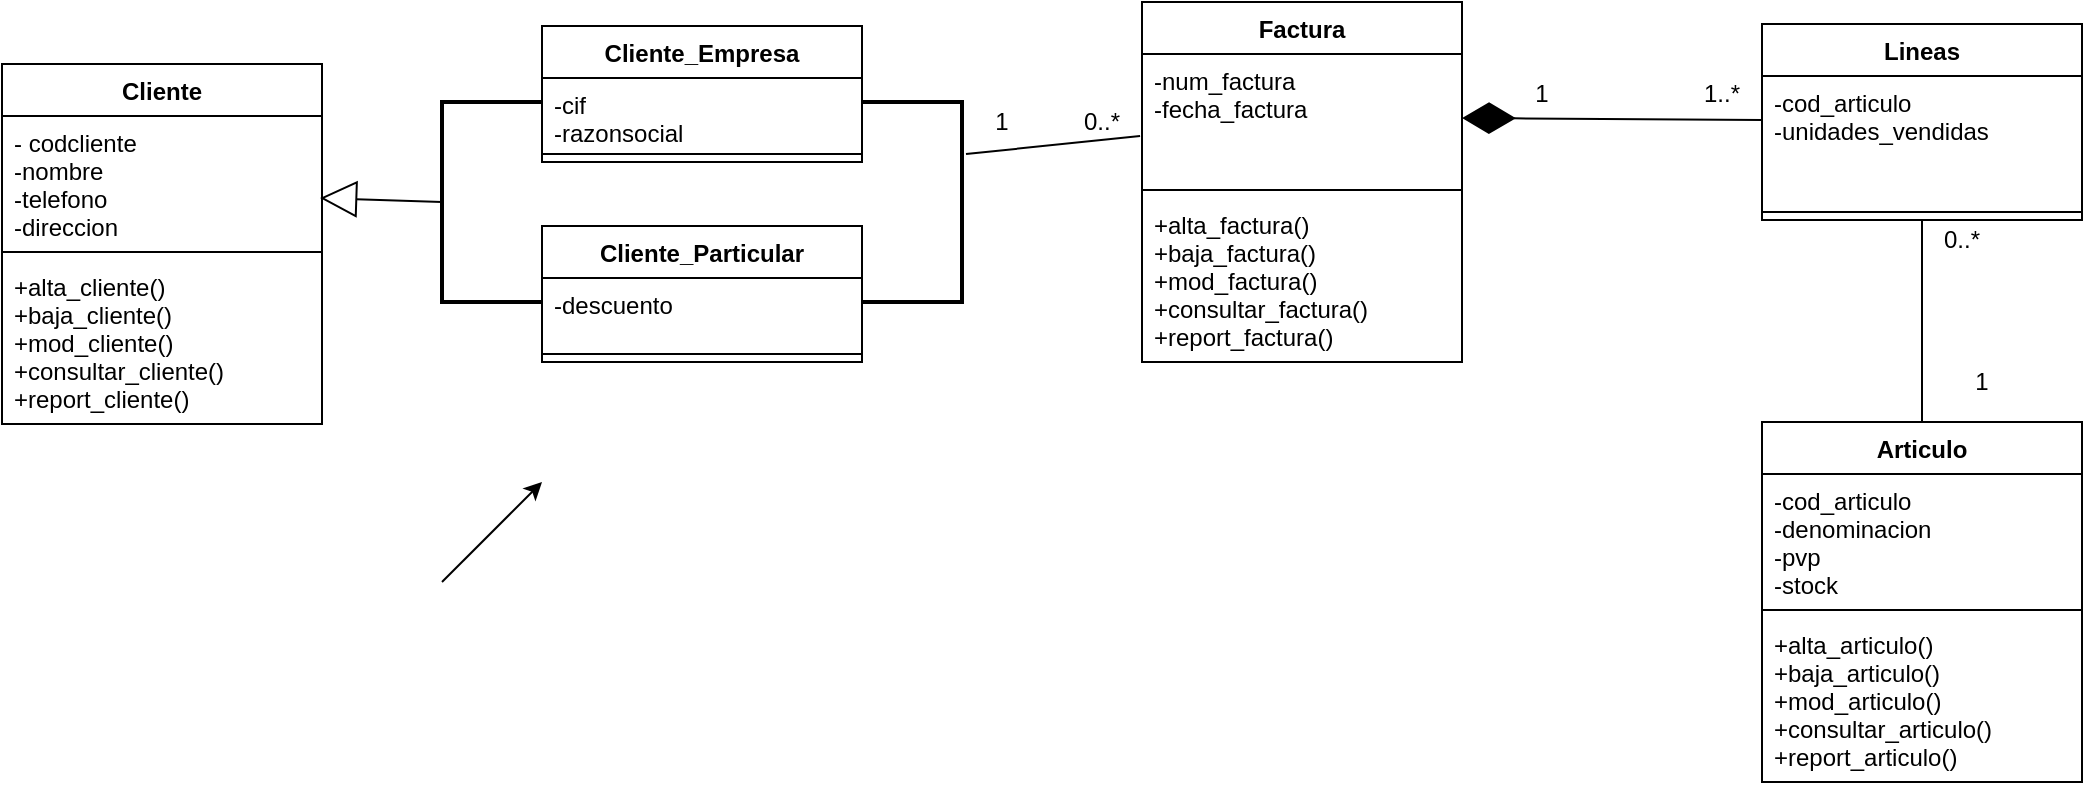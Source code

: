 <mxfile version="14.4.3" type="device"><diagram id="8LgwYmNr-2fveGeZFSl6" name="Página-1"><mxGraphModel dx="1913" dy="806" grid="1" gridSize="10" guides="1" tooltips="1" connect="1" arrows="1" fold="1" page="1" pageScale="1" pageWidth="827" pageHeight="1169" math="0" shadow="0"><root><mxCell id="0"/><mxCell id="1" parent="0"/><mxCell id="lFLMs8SfJ4EPIwoGEKOU-1" value="Cliente" style="swimlane;fontStyle=1;align=center;verticalAlign=top;childLayout=stackLayout;horizontal=1;startSize=26;horizontalStack=0;resizeParent=1;resizeParentMax=0;resizeLast=0;collapsible=1;marginBottom=0;" parent="1" vertex="1"><mxGeometry x="-800" y="181" width="160" height="180" as="geometry"/></mxCell><mxCell id="lFLMs8SfJ4EPIwoGEKOU-2" value="- codcliente&#10;-nombre&#10;-telefono&#10;-direccion&#10;" style="text;strokeColor=none;fillColor=none;align=left;verticalAlign=top;spacingLeft=4;spacingRight=4;overflow=hidden;rotatable=0;points=[[0,0.5],[1,0.5]];portConstraint=eastwest;" parent="lFLMs8SfJ4EPIwoGEKOU-1" vertex="1"><mxGeometry y="26" width="160" height="64" as="geometry"/></mxCell><mxCell id="lFLMs8SfJ4EPIwoGEKOU-3" value="" style="line;strokeWidth=1;fillColor=none;align=left;verticalAlign=middle;spacingTop=-1;spacingLeft=3;spacingRight=3;rotatable=0;labelPosition=right;points=[];portConstraint=eastwest;" parent="lFLMs8SfJ4EPIwoGEKOU-1" vertex="1"><mxGeometry y="90" width="160" height="8" as="geometry"/></mxCell><mxCell id="lFLMs8SfJ4EPIwoGEKOU-4" value="+alta_cliente()&#10;+baja_cliente()&#10;+mod_cliente()&#10;+consultar_cliente()&#10;+report_cliente()" style="text;strokeColor=none;fillColor=none;align=left;verticalAlign=top;spacingLeft=4;spacingRight=4;overflow=hidden;rotatable=0;points=[[0,0.5],[1,0.5]];portConstraint=eastwest;" parent="lFLMs8SfJ4EPIwoGEKOU-1" vertex="1"><mxGeometry y="98" width="160" height="82" as="geometry"/></mxCell><mxCell id="lFLMs8SfJ4EPIwoGEKOU-5" value="Articulo" style="swimlane;fontStyle=1;align=center;verticalAlign=top;childLayout=stackLayout;horizontal=1;startSize=26;horizontalStack=0;resizeParent=1;resizeParentMax=0;resizeLast=0;collapsible=1;marginBottom=0;" parent="1" vertex="1"><mxGeometry x="80" y="360" width="160" height="180" as="geometry"/></mxCell><mxCell id="lFLMs8SfJ4EPIwoGEKOU-6" value="-cod_articulo&#10;-denominacion&#10;-pvp&#10;-stock" style="text;strokeColor=none;fillColor=none;align=left;verticalAlign=top;spacingLeft=4;spacingRight=4;overflow=hidden;rotatable=0;points=[[0,0.5],[1,0.5]];portConstraint=eastwest;" parent="lFLMs8SfJ4EPIwoGEKOU-5" vertex="1"><mxGeometry y="26" width="160" height="64" as="geometry"/></mxCell><mxCell id="lFLMs8SfJ4EPIwoGEKOU-7" value="" style="line;strokeWidth=1;fillColor=none;align=left;verticalAlign=middle;spacingTop=-1;spacingLeft=3;spacingRight=3;rotatable=0;labelPosition=right;points=[];portConstraint=eastwest;" parent="lFLMs8SfJ4EPIwoGEKOU-5" vertex="1"><mxGeometry y="90" width="160" height="8" as="geometry"/></mxCell><mxCell id="lFLMs8SfJ4EPIwoGEKOU-8" value="+alta_articulo()&#10;+baja_articulo()&#10;+mod_articulo()&#10;+consultar_articulo()&#10;+report_articulo()" style="text;strokeColor=none;fillColor=none;align=left;verticalAlign=top;spacingLeft=4;spacingRight=4;overflow=hidden;rotatable=0;points=[[0,0.5],[1,0.5]];portConstraint=eastwest;" parent="lFLMs8SfJ4EPIwoGEKOU-5" vertex="1"><mxGeometry y="98" width="160" height="82" as="geometry"/></mxCell><mxCell id="lFLMs8SfJ4EPIwoGEKOU-9" value="Factura" style="swimlane;fontStyle=1;align=center;verticalAlign=top;childLayout=stackLayout;horizontal=1;startSize=26;horizontalStack=0;resizeParent=1;resizeParentMax=0;resizeLast=0;collapsible=1;marginBottom=0;" parent="1" vertex="1"><mxGeometry x="-230" y="150" width="160" height="180" as="geometry"/></mxCell><mxCell id="lFLMs8SfJ4EPIwoGEKOU-10" value="-num_factura&#10;-fecha_factura" style="text;strokeColor=none;fillColor=none;align=left;verticalAlign=top;spacingLeft=4;spacingRight=4;overflow=hidden;rotatable=0;points=[[0,0.5],[1,0.5]];portConstraint=eastwest;" parent="lFLMs8SfJ4EPIwoGEKOU-9" vertex="1"><mxGeometry y="26" width="160" height="64" as="geometry"/></mxCell><mxCell id="lFLMs8SfJ4EPIwoGEKOU-11" value="" style="line;strokeWidth=1;fillColor=none;align=left;verticalAlign=middle;spacingTop=-1;spacingLeft=3;spacingRight=3;rotatable=0;labelPosition=right;points=[];portConstraint=eastwest;" parent="lFLMs8SfJ4EPIwoGEKOU-9" vertex="1"><mxGeometry y="90" width="160" height="8" as="geometry"/></mxCell><mxCell id="lFLMs8SfJ4EPIwoGEKOU-12" value="+alta_factura()&#10;+baja_factura()&#10;+mod_factura()&#10;+consultar_factura()&#10;+report_factura()" style="text;strokeColor=none;fillColor=none;align=left;verticalAlign=top;spacingLeft=4;spacingRight=4;overflow=hidden;rotatable=0;points=[[0,0.5],[1,0.5]];portConstraint=eastwest;" parent="lFLMs8SfJ4EPIwoGEKOU-9" vertex="1"><mxGeometry y="98" width="160" height="82" as="geometry"/></mxCell><mxCell id="lFLMs8SfJ4EPIwoGEKOU-13" value="Cliente_Particular" style="swimlane;fontStyle=1;align=center;verticalAlign=top;childLayout=stackLayout;horizontal=1;startSize=26;horizontalStack=0;resizeParent=1;resizeParentMax=0;resizeLast=0;collapsible=1;marginBottom=0;" parent="1" vertex="1"><mxGeometry x="-530" y="262" width="160" height="68" as="geometry"/></mxCell><mxCell id="lFLMs8SfJ4EPIwoGEKOU-14" value="-descuento" style="text;strokeColor=none;fillColor=none;align=left;verticalAlign=top;spacingLeft=4;spacingRight=4;overflow=hidden;rotatable=0;points=[[0,0.5],[1,0.5]];portConstraint=eastwest;" parent="lFLMs8SfJ4EPIwoGEKOU-13" vertex="1"><mxGeometry y="26" width="160" height="34" as="geometry"/></mxCell><mxCell id="lFLMs8SfJ4EPIwoGEKOU-15" value="" style="line;strokeWidth=1;fillColor=none;align=left;verticalAlign=middle;spacingTop=-1;spacingLeft=3;spacingRight=3;rotatable=0;labelPosition=right;points=[];portConstraint=eastwest;" parent="lFLMs8SfJ4EPIwoGEKOU-13" vertex="1"><mxGeometry y="60" width="160" height="8" as="geometry"/></mxCell><mxCell id="lFLMs8SfJ4EPIwoGEKOU-19" value="Lineas" style="swimlane;fontStyle=1;align=center;verticalAlign=top;childLayout=stackLayout;horizontal=1;startSize=26;horizontalStack=0;resizeParent=1;resizeParentMax=0;resizeLast=0;collapsible=1;marginBottom=0;" parent="1" vertex="1"><mxGeometry x="80" y="161" width="160" height="98" as="geometry"/></mxCell><mxCell id="lFLMs8SfJ4EPIwoGEKOU-20" value="-cod_articulo&#10;-unidades_vendidas" style="text;strokeColor=none;fillColor=none;align=left;verticalAlign=top;spacingLeft=4;spacingRight=4;overflow=hidden;rotatable=0;points=[[0,0.5],[1,0.5]];portConstraint=eastwest;" parent="lFLMs8SfJ4EPIwoGEKOU-19" vertex="1"><mxGeometry y="26" width="160" height="64" as="geometry"/></mxCell><mxCell id="lFLMs8SfJ4EPIwoGEKOU-21" value="" style="line;strokeWidth=1;fillColor=none;align=left;verticalAlign=middle;spacingTop=-1;spacingLeft=3;spacingRight=3;rotatable=0;labelPosition=right;points=[];portConstraint=eastwest;" parent="lFLMs8SfJ4EPIwoGEKOU-19" vertex="1"><mxGeometry y="90" width="160" height="8" as="geometry"/></mxCell><mxCell id="lFLMs8SfJ4EPIwoGEKOU-26" value="" style="endArrow=diamondThin;endFill=1;endSize=24;html=1;exitX=0;exitY=0.344;exitDx=0;exitDy=0;exitPerimeter=0;entryX=1;entryY=0.5;entryDx=0;entryDy=0;" parent="1" source="lFLMs8SfJ4EPIwoGEKOU-20" target="lFLMs8SfJ4EPIwoGEKOU-10" edge="1"><mxGeometry width="160" relative="1" as="geometry"><mxPoint x="-50" y="310" as="sourcePoint"/><mxPoint x="-10" y="140" as="targetPoint"/></mxGeometry></mxCell><mxCell id="lFLMs8SfJ4EPIwoGEKOU-32" value="" style="endArrow=none;html=1;exitX=0.5;exitY=0;exitDx=0;exitDy=0;" parent="1" source="lFLMs8SfJ4EPIwoGEKOU-5" target="lFLMs8SfJ4EPIwoGEKOU-21" edge="1"><mxGeometry width="50" height="50" relative="1" as="geometry"><mxPoint x="120" y="380" as="sourcePoint"/><mxPoint x="165" y="300" as="targetPoint"/></mxGeometry></mxCell><mxCell id="lFLMs8SfJ4EPIwoGEKOU-33" value="" style="endArrow=none;html=1;entryX=-0.006;entryY=0.641;entryDx=0;entryDy=0;entryPerimeter=0;exitX=-0.04;exitY=0.74;exitDx=0;exitDy=0;exitPerimeter=0;" parent="1" source="Q5j0Je5tZSuqhygUP4Ub-2" target="lFLMs8SfJ4EPIwoGEKOU-10" edge="1"><mxGeometry width="50" height="50" relative="1" as="geometry"><mxPoint x="-330" y="187" as="sourcePoint"/><mxPoint x="-210" y="200" as="targetPoint"/></mxGeometry></mxCell><mxCell id="lFLMs8SfJ4EPIwoGEKOU-34" value="1" style="text;html=1;strokeColor=none;fillColor=none;align=center;verticalAlign=middle;whiteSpace=wrap;rounded=0;" parent="1" vertex="1"><mxGeometry x="-320" y="200" width="40" height="20" as="geometry"/></mxCell><mxCell id="lFLMs8SfJ4EPIwoGEKOU-35" value="0..*" style="text;html=1;strokeColor=none;fillColor=none;align=center;verticalAlign=middle;whiteSpace=wrap;rounded=0;" parent="1" vertex="1"><mxGeometry x="-270" y="200" width="40" height="20" as="geometry"/></mxCell><mxCell id="lFLMs8SfJ4EPIwoGEKOU-36" value="1" style="text;html=1;strokeColor=none;fillColor=none;align=center;verticalAlign=middle;whiteSpace=wrap;rounded=0;" parent="1" vertex="1"><mxGeometry x="-50" y="186" width="40" height="20" as="geometry"/></mxCell><mxCell id="lFLMs8SfJ4EPIwoGEKOU-37" value="1..*" style="text;html=1;strokeColor=none;fillColor=none;align=center;verticalAlign=middle;whiteSpace=wrap;rounded=0;" parent="1" vertex="1"><mxGeometry x="40" y="186" width="40" height="20" as="geometry"/></mxCell><mxCell id="lFLMs8SfJ4EPIwoGEKOU-38" value="0..*" style="text;html=1;strokeColor=none;fillColor=none;align=center;verticalAlign=middle;whiteSpace=wrap;rounded=0;" parent="1" vertex="1"><mxGeometry x="160" y="259" width="40" height="20" as="geometry"/></mxCell><mxCell id="lFLMs8SfJ4EPIwoGEKOU-39" value="1" style="text;html=1;strokeColor=none;fillColor=none;align=center;verticalAlign=middle;whiteSpace=wrap;rounded=0;" parent="1" vertex="1"><mxGeometry x="170" y="330" width="40" height="20" as="geometry"/></mxCell><mxCell id="lFLMs8SfJ4EPIwoGEKOU-40" value="Cliente_Empresa" style="swimlane;fontStyle=1;align=center;verticalAlign=top;childLayout=stackLayout;horizontal=1;startSize=26;horizontalStack=0;resizeParent=1;resizeParentMax=0;resizeLast=0;collapsible=1;marginBottom=0;" parent="1" vertex="1"><mxGeometry x="-530" y="162" width="160" height="68" as="geometry"/></mxCell><mxCell id="lFLMs8SfJ4EPIwoGEKOU-41" value="-cif&#10;-razonsocial" style="text;strokeColor=none;fillColor=none;align=left;verticalAlign=top;spacingLeft=4;spacingRight=4;overflow=hidden;rotatable=0;points=[[0,0.5],[1,0.5]];portConstraint=eastwest;" parent="lFLMs8SfJ4EPIwoGEKOU-40" vertex="1"><mxGeometry y="26" width="160" height="34" as="geometry"/></mxCell><mxCell id="lFLMs8SfJ4EPIwoGEKOU-42" value="" style="line;strokeWidth=1;fillColor=none;align=left;verticalAlign=middle;spacingTop=-1;spacingLeft=3;spacingRight=3;rotatable=0;labelPosition=right;points=[];portConstraint=eastwest;" parent="lFLMs8SfJ4EPIwoGEKOU-40" vertex="1"><mxGeometry y="60" width="160" height="8" as="geometry"/></mxCell><mxCell id="lFLMs8SfJ4EPIwoGEKOU-43" value="" style="endArrow=block;endSize=16;endFill=0;html=1;exitX=0;exitY=0.5;exitDx=0;exitDy=0;exitPerimeter=0;entryX=0.994;entryY=0.641;entryDx=0;entryDy=0;entryPerimeter=0;" parent="1" source="Q5j0Je5tZSuqhygUP4Ub-1" target="lFLMs8SfJ4EPIwoGEKOU-2" edge="1"><mxGeometry x="0.041" y="15" width="160" relative="1" as="geometry"><mxPoint x="-230" y="420" as="sourcePoint"/><mxPoint x="-660" y="30" as="targetPoint"/><mxPoint as="offset"/></mxGeometry></mxCell><mxCell id="Q5j0Je5tZSuqhygUP4Ub-1" value="" style="strokeWidth=2;html=1;shape=mxgraph.flowchart.annotation_1;align=left;pointerEvents=1;" parent="1" vertex="1"><mxGeometry x="-580" y="200" width="50" height="100" as="geometry"/></mxCell><mxCell id="Q5j0Je5tZSuqhygUP4Ub-2" value="" style="strokeWidth=2;html=1;shape=mxgraph.flowchart.annotation_1;align=left;pointerEvents=1;rotation=-180;" parent="1" vertex="1"><mxGeometry x="-370" y="200" width="50" height="100" as="geometry"/></mxCell><mxCell id="ebRZEVmMHL0vPO1uOdtj-1" value="" style="endArrow=classic;html=1;" edge="1" parent="1"><mxGeometry width="50" height="50" relative="1" as="geometry"><mxPoint x="-580" y="440" as="sourcePoint"/><mxPoint x="-530" y="390" as="targetPoint"/></mxGeometry></mxCell></root></mxGraphModel></diagram></mxfile>